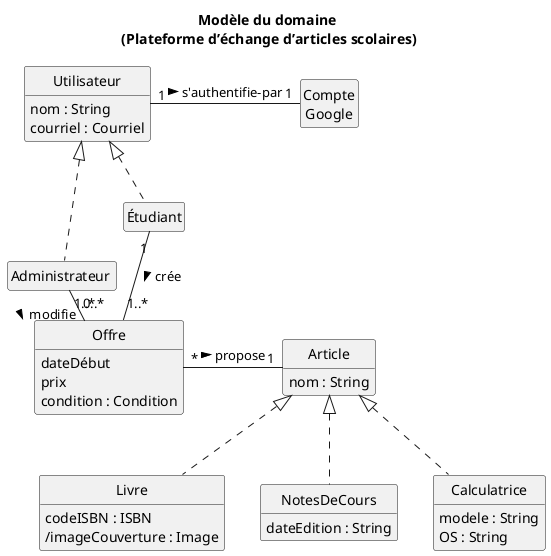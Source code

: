 @startuml
skinparam style strictuml
hide methods
hide empty members
title Modèle du domaine \n(Plateforme d’échange d’articles scolaires)
class Utilisateur {
  nom : String
  courriel : Courriel
}

class  "Étudiant"  as E
class E {
}

class "Administrateur " as A 
class A {
  
}

class "Compte\nGoogle" as Compte {
}

class Article {
  nom : String
}

class Livre {
  codeISBN : ISBN
  /imageCouverture : Image
}
class NotesDeCours {
  dateEdition : String
}
class Calculatrice {
  modele : String
  OS : String
}


class Offre{
  dateDébut
  prix
  condition : Condition
}


A .up.|> Utilisateur
E .up.|> Utilisateur
Livre .up.|> Article
NotesDeCours .up.|> Article
Calculatrice .up.|> Article
Utilisateur "1" - "1" Compte: s'authentifie-par >

E "1" -- "1..*" Offre: crée >
'E "0..*" - "1..*" Offre: Misé >
'E "0..*" - "1..*" Article: recherche >
Offre "*" - "1" Article : propose >
A "1..*" - "0..*" Offre : modifie >
@enduml
